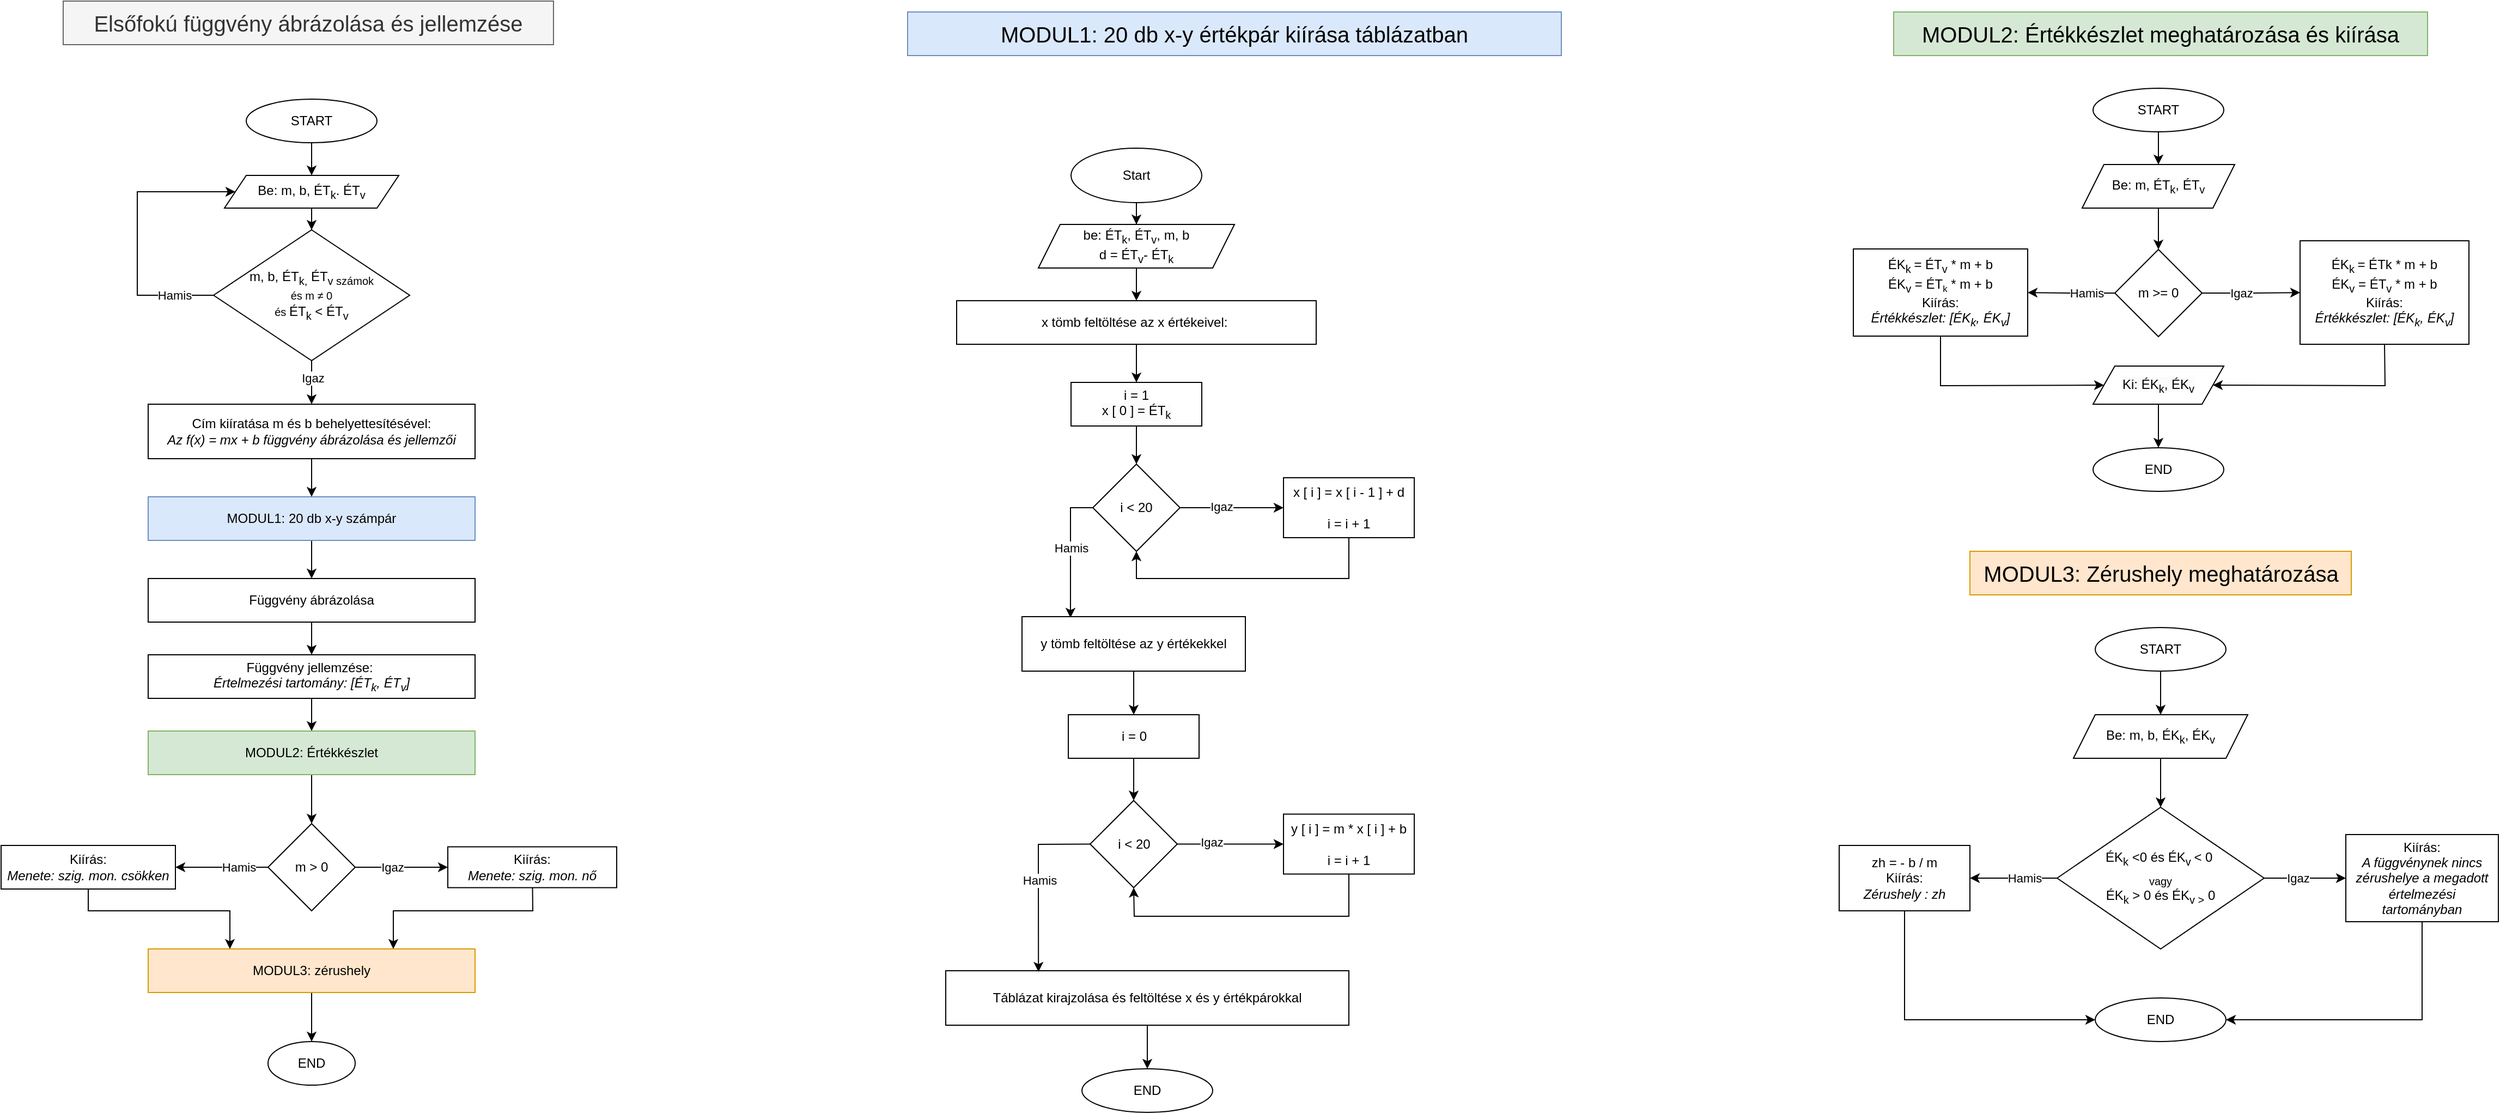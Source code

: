 <mxfile version="26.0.11">
  <diagram name="Page-1" id="zzpxHZpjNp8iE-DCdj2p">
    <mxGraphModel dx="1969" dy="1067" grid="1" gridSize="10" guides="1" tooltips="1" connect="1" arrows="1" fold="1" page="1" pageScale="1" pageWidth="850" pageHeight="1100" math="0" shadow="0">
      <root>
        <mxCell id="0" />
        <mxCell id="1" parent="0" />
        <mxCell id="kRmSqBN61HK-BlIEaoFf-22" value="" style="edgeStyle=orthogonalEdgeStyle;rounded=0;orthogonalLoop=1;jettySize=auto;html=1;" edge="1" parent="1" source="isprb13NTtYWQOviIAQ4-1">
          <mxGeometry relative="1" as="geometry">
            <mxPoint x="428" y="190" as="targetPoint" />
          </mxGeometry>
        </mxCell>
        <mxCell id="isprb13NTtYWQOviIAQ4-1" value="START" style="ellipse;whiteSpace=wrap;html=1;rounded=0;" parent="1" vertex="1">
          <mxGeometry x="368" y="120" width="120" height="40" as="geometry" />
        </mxCell>
        <mxCell id="isprb13NTtYWQOviIAQ4-8" value="" style="edgeStyle=orthogonalEdgeStyle;rounded=0;orthogonalLoop=1;jettySize=auto;html=1;entryX=0.5;entryY=0;entryDx=0;entryDy=0;" parent="1" source="isprb13NTtYWQOviIAQ4-4" target="isprb13NTtYWQOviIAQ4-7" edge="1">
          <mxGeometry relative="1" as="geometry" />
        </mxCell>
        <mxCell id="isprb13NTtYWQOviIAQ4-4" value="Be: m, b, ÉT&lt;sub&gt;k&lt;/sub&gt;.&amp;nbsp;&lt;span style=&quot;color: light-dark(rgb(0, 0, 0), rgb(255, 255, 255)); background-color: transparent;&quot;&gt;ÉT&lt;sub&gt;v&lt;/sub&gt;&lt;/span&gt;" style="shape=parallelogram;perimeter=parallelogramPerimeter;whiteSpace=wrap;html=1;fixedSize=1;rounded=0;" parent="1" vertex="1">
          <mxGeometry x="348" y="190" width="160" height="30" as="geometry" />
        </mxCell>
        <mxCell id="isprb13NTtYWQOviIAQ4-7" value="m, b, ÉT&lt;sub&gt;k,&lt;/sub&gt;&amp;nbsp;&lt;span style=&quot;color: light-dark(rgb(0, 0, 0), rgb(255, 255, 255)); background-color: transparent;&quot;&gt;ÉT&lt;sub&gt;v&lt;/sub&gt;&lt;/span&gt;&lt;span style=&quot;background-color: transparent; color: light-dark(rgb(0, 0, 0), rgb(255, 255, 255));&quot;&gt;&lt;sub&gt;&amp;nbsp;számok&lt;/sub&gt;&lt;/span&gt;&lt;div&gt;&lt;div&gt;&lt;span style=&quot;background-color: transparent; color: light-dark(rgb(0, 0, 0), rgb(255, 255, 255)); font-size: 10px;&quot;&gt;és m ≠ 0&lt;/span&gt;&lt;/div&gt;&lt;/div&gt;&lt;div&gt;&lt;span style=&quot;background-color: transparent; color: light-dark(rgb(0, 0, 0), rgb(255, 255, 255)); font-size: 10px;&quot;&gt;és&amp;nbsp;&lt;/span&gt;&lt;span style=&quot;background-color: transparent; color: light-dark(rgb(0, 0, 0), rgb(255, 255, 255));&quot;&gt;ÉT&lt;/span&gt;&lt;sub style=&quot;background-color: transparent; color: light-dark(rgb(0, 0, 0), rgb(255, 255, 255));&quot;&gt;k&lt;/sub&gt;&lt;span style=&quot;background-color: transparent; color: light-dark(rgb(0, 0, 0), rgb(255, 255, 255));&quot;&gt;&amp;nbsp;&amp;lt;&amp;nbsp;&lt;/span&gt;&lt;span style=&quot;background-color: transparent; color: light-dark(rgb(0, 0, 0), rgb(255, 255, 255));&quot;&gt;ÉT&lt;sub&gt;v&lt;/sub&gt;&lt;/span&gt;&lt;/div&gt;" style="rhombus;whiteSpace=wrap;html=1;rounded=0;" parent="1" vertex="1">
          <mxGeometry x="338" y="240" width="180" height="120" as="geometry" />
        </mxCell>
        <mxCell id="isprb13NTtYWQOviIAQ4-31" value="" style="edgeStyle=orthogonalEdgeStyle;rounded=0;orthogonalLoop=1;jettySize=auto;html=1;" parent="1" source="isprb13NTtYWQOviIAQ4-21" target="isprb13NTtYWQOviIAQ4-30" edge="1">
          <mxGeometry relative="1" as="geometry" />
        </mxCell>
        <mxCell id="isprb13NTtYWQOviIAQ4-21" value="MODUL1: 20 db x-y számpár" style="whiteSpace=wrap;html=1;fillColor=#dae8fc;strokeColor=#6c8ebf;rounded=0;" parent="1" vertex="1">
          <mxGeometry x="278" y="485" width="300" height="40" as="geometry" />
        </mxCell>
        <mxCell id="isprb13NTtYWQOviIAQ4-23" value="Cím kiíratása m és b behelyettesítésével:&lt;br&gt;&lt;i&gt;Az f(x) = mx + b függvény ábrázolása és jellemzői&lt;/i&gt;" style="rounded=0;whiteSpace=wrap;html=1;" parent="1" vertex="1">
          <mxGeometry x="278" y="400" width="300" height="50" as="geometry" />
        </mxCell>
        <mxCell id="isprb13NTtYWQOviIAQ4-33" value="" style="edgeStyle=orthogonalEdgeStyle;rounded=0;orthogonalLoop=1;jettySize=auto;html=1;" parent="1" source="isprb13NTtYWQOviIAQ4-30" target="isprb13NTtYWQOviIAQ4-32" edge="1">
          <mxGeometry relative="1" as="geometry" />
        </mxCell>
        <mxCell id="isprb13NTtYWQOviIAQ4-30" value="Függvény ábrázolása" style="whiteSpace=wrap;html=1;rounded=0;" parent="1" vertex="1">
          <mxGeometry x="278" y="560" width="300" height="40" as="geometry" />
        </mxCell>
        <mxCell id="isprb13NTtYWQOviIAQ4-35" value="" style="edgeStyle=orthogonalEdgeStyle;rounded=0;orthogonalLoop=1;jettySize=auto;html=1;" parent="1" source="isprb13NTtYWQOviIAQ4-32" target="isprb13NTtYWQOviIAQ4-34" edge="1">
          <mxGeometry relative="1" as="geometry" />
        </mxCell>
        <mxCell id="isprb13NTtYWQOviIAQ4-32" value="Függvény jellemzése:&amp;nbsp;&lt;br&gt;&lt;div&gt;&lt;i&gt;Értelmezési tartomány: [ÉT&lt;sub&gt;k&lt;/sub&gt;, ÉT&lt;sub&gt;v&lt;/sub&gt;]&lt;/i&gt;&lt;/div&gt;" style="whiteSpace=wrap;html=1;rounded=0;" parent="1" vertex="1">
          <mxGeometry x="278" y="630" width="300" height="40" as="geometry" />
        </mxCell>
        <mxCell id="isprb13NTtYWQOviIAQ4-37" value="" style="edgeStyle=orthogonalEdgeStyle;rounded=0;orthogonalLoop=1;jettySize=auto;html=1;entryX=0.5;entryY=0;entryDx=0;entryDy=0;" parent="1" source="isprb13NTtYWQOviIAQ4-34" target="isprb13NTtYWQOviIAQ4-96" edge="1">
          <mxGeometry relative="1" as="geometry">
            <mxPoint x="428" y="770" as="targetPoint" />
          </mxGeometry>
        </mxCell>
        <mxCell id="isprb13NTtYWQOviIAQ4-34" value="MODUL2: Értékkészlet" style="whiteSpace=wrap;html=1;fillColor=#d5e8d4;strokeColor=#82b366;rounded=0;" parent="1" vertex="1">
          <mxGeometry x="278" y="700" width="300" height="40" as="geometry" />
        </mxCell>
        <mxCell id="isprb13NTtYWQOviIAQ4-110" value="" style="edgeStyle=orthogonalEdgeStyle;rounded=0;orthogonalLoop=1;jettySize=auto;html=1;" parent="1" source="isprb13NTtYWQOviIAQ4-38" target="isprb13NTtYWQOviIAQ4-109" edge="1">
          <mxGeometry relative="1" as="geometry" />
        </mxCell>
        <mxCell id="isprb13NTtYWQOviIAQ4-38" value="MODUL3: zérushely" style="whiteSpace=wrap;html=1;fillColor=#ffe6cc;strokeColor=#d79b00;rounded=0;" parent="1" vertex="1">
          <mxGeometry x="278" y="900" width="300" height="40" as="geometry" />
        </mxCell>
        <mxCell id="isprb13NTtYWQOviIAQ4-48" value="" style="edgeStyle=orthogonalEdgeStyle;rounded=0;orthogonalLoop=1;jettySize=auto;html=1;entryX=0.5;entryY=0;entryDx=0;entryDy=0;" parent="1" source="isprb13NTtYWQOviIAQ4-46" target="isprb13NTtYWQOviIAQ4-57" edge="1">
          <mxGeometry relative="1" as="geometry" />
        </mxCell>
        <mxCell id="isprb13NTtYWQOviIAQ4-46" value="Start" style="ellipse;whiteSpace=wrap;html=1;rounded=0;" parent="1" vertex="1">
          <mxGeometry x="1125" y="165" width="120" height="50" as="geometry" />
        </mxCell>
        <mxCell id="isprb13NTtYWQOviIAQ4-47" value="x tömb feltöltése az x értékeivel:&amp;nbsp;" style="whiteSpace=wrap;html=1;rounded=0;" parent="1" vertex="1">
          <mxGeometry x="1020" y="305" width="330" height="40" as="geometry" />
        </mxCell>
        <mxCell id="isprb13NTtYWQOviIAQ4-49" value="&lt;font style=&quot;font-size: 20px;&quot;&gt;MODUL1: 20 db x-y értékpár kiírása táblázatban&lt;/font&gt;" style="text;html=1;align=center;verticalAlign=middle;whiteSpace=wrap;rounded=0;fillColor=#dae8fc;strokeColor=#6c8ebf;" parent="1" vertex="1">
          <mxGeometry x="975" y="40" width="600" height="40" as="geometry" />
        </mxCell>
        <mxCell id="isprb13NTtYWQOviIAQ4-56" value="" style="edgeStyle=orthogonalEdgeStyle;rounded=0;orthogonalLoop=1;jettySize=auto;html=1;" parent="1" source="isprb13NTtYWQOviIAQ4-53" target="isprb13NTtYWQOviIAQ4-55" edge="1">
          <mxGeometry relative="1" as="geometry" />
        </mxCell>
        <mxCell id="isprb13NTtYWQOviIAQ4-61" value="Igaz" style="edgeLabel;html=1;align=center;verticalAlign=middle;resizable=0;points=[];rounded=0;" parent="isprb13NTtYWQOviIAQ4-56" vertex="1" connectable="0">
          <mxGeometry x="-0.2" y="1" relative="1" as="geometry">
            <mxPoint as="offset" />
          </mxGeometry>
        </mxCell>
        <mxCell id="isprb13NTtYWQOviIAQ4-65" value="" style="edgeStyle=orthogonalEdgeStyle;rounded=0;orthogonalLoop=1;jettySize=auto;html=1;exitX=0;exitY=0.5;exitDx=0;exitDy=0;entryX=0.217;entryY=0.02;entryDx=0;entryDy=0;entryPerimeter=0;" parent="1" source="isprb13NTtYWQOviIAQ4-53" target="isprb13NTtYWQOviIAQ4-66" edge="1">
          <mxGeometry relative="1" as="geometry">
            <mxPoint x="1305" y="555" as="targetPoint" />
            <mxPoint x="1050" y="670" as="sourcePoint" />
          </mxGeometry>
        </mxCell>
        <mxCell id="isprb13NTtYWQOviIAQ4-127" value="Hamis" style="edgeLabel;html=1;align=center;verticalAlign=middle;resizable=0;points=[];rounded=0;" parent="isprb13NTtYWQOviIAQ4-65" vertex="1" connectable="0">
          <mxGeometry x="-0.062" relative="1" as="geometry">
            <mxPoint as="offset" />
          </mxGeometry>
        </mxCell>
        <mxCell id="isprb13NTtYWQOviIAQ4-53" value="i &amp;lt; 20" style="rhombus;whiteSpace=wrap;html=1;rounded=0;" parent="1" vertex="1">
          <mxGeometry x="1145" y="455" width="80" height="80" as="geometry" />
        </mxCell>
        <mxCell id="isprb13NTtYWQOviIAQ4-55" value="x [ i ] = x [ i - 1 ] + d&lt;div&gt;&lt;br&gt;&lt;div&gt;i = i + 1&lt;/div&gt;&lt;/div&gt;" style="whiteSpace=wrap;html=1;rounded=0;" parent="1" vertex="1">
          <mxGeometry x="1320" y="467.5" width="120" height="55" as="geometry" />
        </mxCell>
        <mxCell id="isprb13NTtYWQOviIAQ4-58" value="" style="edgeStyle=orthogonalEdgeStyle;rounded=0;orthogonalLoop=1;jettySize=auto;html=1;" parent="1" source="isprb13NTtYWQOviIAQ4-57" target="isprb13NTtYWQOviIAQ4-47" edge="1">
          <mxGeometry relative="1" as="geometry" />
        </mxCell>
        <mxCell id="isprb13NTtYWQOviIAQ4-57" value="be: ÉT&lt;sub&gt;k&lt;/sub&gt;, ÉT&lt;sub&gt;v&lt;/sub&gt;, m, b&lt;div&gt;d = ÉT&lt;sub&gt;v&lt;/sub&gt;- ÉT&lt;sub&gt;k&lt;/sub&gt;&lt;/div&gt;" style="shape=parallelogram;perimeter=parallelogramPerimeter;whiteSpace=wrap;html=1;fixedSize=1;rounded=0;" parent="1" vertex="1">
          <mxGeometry x="1095" y="235" width="180" height="40" as="geometry" />
        </mxCell>
        <mxCell id="isprb13NTtYWQOviIAQ4-60" value="" style="endArrow=classic;html=1;rounded=0;exitX=0.5;exitY=1;exitDx=0;exitDy=0;entryX=0.5;entryY=1;entryDx=0;entryDy=0;" parent="1" source="isprb13NTtYWQOviIAQ4-55" target="isprb13NTtYWQOviIAQ4-53" edge="1">
          <mxGeometry width="50" height="50" relative="1" as="geometry">
            <mxPoint x="995" y="475" as="sourcePoint" />
            <mxPoint x="1045" y="425" as="targetPoint" />
            <Array as="points">
              <mxPoint x="1380" y="560" />
              <mxPoint x="1185" y="560" />
            </Array>
          </mxGeometry>
        </mxCell>
        <mxCell id="isprb13NTtYWQOviIAQ4-63" value="" style="endArrow=classic;html=1;rounded=0;exitX=0.5;exitY=1;exitDx=0;exitDy=0;entryX=0.5;entryY=0;entryDx=0;entryDy=0;" parent="1" source="kRmSqBN61HK-BlIEaoFf-45" target="isprb13NTtYWQOviIAQ4-53" edge="1">
          <mxGeometry width="50" height="50" relative="1" as="geometry">
            <mxPoint x="1185" y="415" as="sourcePoint" />
            <mxPoint x="1045" y="425" as="targetPoint" />
          </mxGeometry>
        </mxCell>
        <mxCell id="isprb13NTtYWQOviIAQ4-68" value="" style="edgeStyle=orthogonalEdgeStyle;rounded=0;orthogonalLoop=1;jettySize=auto;html=1;entryX=0.5;entryY=0;entryDx=0;entryDy=0;" parent="1" source="isprb13NTtYWQOviIAQ4-66" target="kRmSqBN61HK-BlIEaoFf-48" edge="1">
          <mxGeometry relative="1" as="geometry">
            <mxPoint x="1182.5" y="680" as="targetPoint" />
          </mxGeometry>
        </mxCell>
        <mxCell id="isprb13NTtYWQOviIAQ4-66" value="y tömb feltöltése az y értékekkel" style="rounded=0;whiteSpace=wrap;html=1;" parent="1" vertex="1">
          <mxGeometry x="1080" y="595" width="205" height="50" as="geometry" />
        </mxCell>
        <mxCell id="isprb13NTtYWQOviIAQ4-70" value="" style="edgeStyle=orthogonalEdgeStyle;rounded=0;orthogonalLoop=1;jettySize=auto;html=1;exitX=0.5;exitY=1;exitDx=0;exitDy=0;" parent="1" source="kRmSqBN61HK-BlIEaoFf-48" target="isprb13NTtYWQOviIAQ4-69" edge="1">
          <mxGeometry relative="1" as="geometry">
            <mxPoint x="1182.5" y="720" as="sourcePoint" />
          </mxGeometry>
        </mxCell>
        <mxCell id="isprb13NTtYWQOviIAQ4-72" value="" style="edgeStyle=orthogonalEdgeStyle;rounded=0;orthogonalLoop=1;jettySize=auto;html=1;" parent="1" source="isprb13NTtYWQOviIAQ4-69" target="isprb13NTtYWQOviIAQ4-71" edge="1">
          <mxGeometry relative="1" as="geometry" />
        </mxCell>
        <mxCell id="isprb13NTtYWQOviIAQ4-128" value="Igaz" style="edgeLabel;html=1;align=center;verticalAlign=middle;resizable=0;points=[];rounded=0;" parent="isprb13NTtYWQOviIAQ4-72" vertex="1" connectable="0">
          <mxGeometry x="-0.358" y="2" relative="1" as="geometry">
            <mxPoint as="offset" />
          </mxGeometry>
        </mxCell>
        <mxCell id="isprb13NTtYWQOviIAQ4-69" value="i &amp;lt; 20" style="rhombus;whiteSpace=wrap;html=1;rounded=0;" parent="1" vertex="1">
          <mxGeometry x="1142.5" y="763.75" width="80" height="80" as="geometry" />
        </mxCell>
        <mxCell id="isprb13NTtYWQOviIAQ4-71" value="y [ i ] = m * x [ i ] + b&lt;div&gt;&lt;br&gt;&lt;div&gt;i = i + 1&lt;/div&gt;&lt;/div&gt;" style="whiteSpace=wrap;html=1;rounded=0;" parent="1" vertex="1">
          <mxGeometry x="1320" y="776.25" width="120" height="55" as="geometry" />
        </mxCell>
        <mxCell id="isprb13NTtYWQOviIAQ4-73" value="" style="endArrow=classic;html=1;rounded=0;exitX=0.5;exitY=1;exitDx=0;exitDy=0;entryX=0.5;entryY=1;entryDx=0;entryDy=0;" parent="1" source="isprb13NTtYWQOviIAQ4-71" target="isprb13NTtYWQOviIAQ4-69" edge="1">
          <mxGeometry width="50" height="50" relative="1" as="geometry">
            <mxPoint x="995" y="675" as="sourcePoint" />
            <mxPoint x="1045" y="625" as="targetPoint" />
            <Array as="points">
              <mxPoint x="1380" y="870" />
              <mxPoint x="1183" y="870" />
            </Array>
          </mxGeometry>
        </mxCell>
        <mxCell id="isprb13NTtYWQOviIAQ4-74" value="Táblázat kirajzolása és feltöltése x és y értékpárokkal" style="whiteSpace=wrap;html=1;rounded=0;" parent="1" vertex="1">
          <mxGeometry x="1010" y="920" width="370" height="50" as="geometry" />
        </mxCell>
        <mxCell id="isprb13NTtYWQOviIAQ4-76" value="END" style="ellipse;whiteSpace=wrap;html=1;rounded=0;" parent="1" vertex="1">
          <mxGeometry x="1135" y="1010" width="120" height="40" as="geometry" />
        </mxCell>
        <mxCell id="isprb13NTtYWQOviIAQ4-77" value="" style="endArrow=classic;html=1;rounded=0;exitX=0.5;exitY=1;exitDx=0;exitDy=0;entryX=0.5;entryY=0;entryDx=0;entryDy=0;" parent="1" source="isprb13NTtYWQOviIAQ4-74" target="isprb13NTtYWQOviIAQ4-76" edge="1">
          <mxGeometry width="50" height="50" relative="1" as="geometry">
            <mxPoint x="995" y="675" as="sourcePoint" />
            <mxPoint x="1045" y="625" as="targetPoint" />
          </mxGeometry>
        </mxCell>
        <mxCell id="isprb13NTtYWQOviIAQ4-92" value="" style="edgeStyle=orthogonalEdgeStyle;rounded=0;orthogonalLoop=1;jettySize=auto;html=1;" parent="1" source="isprb13NTtYWQOviIAQ4-96" target="isprb13NTtYWQOviIAQ4-97" edge="1">
          <mxGeometry relative="1" as="geometry" />
        </mxCell>
        <mxCell id="isprb13NTtYWQOviIAQ4-93" value="Igaz" style="edgeLabel;html=1;align=center;verticalAlign=middle;resizable=0;points=[];rounded=0;" parent="isprb13NTtYWQOviIAQ4-92" vertex="1" connectable="0">
          <mxGeometry x="-0.211" relative="1" as="geometry">
            <mxPoint as="offset" />
          </mxGeometry>
        </mxCell>
        <mxCell id="isprb13NTtYWQOviIAQ4-94" value="" style="edgeStyle=orthogonalEdgeStyle;rounded=0;orthogonalLoop=1;jettySize=auto;html=1;" parent="1" source="isprb13NTtYWQOviIAQ4-96" target="isprb13NTtYWQOviIAQ4-98" edge="1">
          <mxGeometry relative="1" as="geometry" />
        </mxCell>
        <mxCell id="isprb13NTtYWQOviIAQ4-95" value="Hamis" style="edgeLabel;html=1;align=center;verticalAlign=middle;resizable=0;points=[];rounded=0;" parent="isprb13NTtYWQOviIAQ4-94" vertex="1" connectable="0">
          <mxGeometry x="-0.358" relative="1" as="geometry">
            <mxPoint as="offset" />
          </mxGeometry>
        </mxCell>
        <mxCell id="isprb13NTtYWQOviIAQ4-96" value="m &amp;gt; 0" style="rhombus;whiteSpace=wrap;html=1;rounded=0;" parent="1" vertex="1">
          <mxGeometry x="388" y="785" width="80" height="80" as="geometry" />
        </mxCell>
        <mxCell id="isprb13NTtYWQOviIAQ4-97" value="&lt;div&gt;Kiírás:&lt;/div&gt;&lt;div&gt;&lt;i&gt;Menete: szig. mon. nő&lt;/i&gt;&lt;/div&gt;" style="whiteSpace=wrap;html=1;rounded=0;" parent="1" vertex="1">
          <mxGeometry x="553" y="806.25" width="155" height="37.5" as="geometry" />
        </mxCell>
        <mxCell id="isprb13NTtYWQOviIAQ4-98" value="&lt;div&gt;Kiírás:&lt;/div&gt;&lt;i&gt;Menete: szig. mon. csökken&lt;/i&gt;" style="whiteSpace=wrap;html=1;rounded=0;" parent="1" vertex="1">
          <mxGeometry x="143" y="805" width="160" height="40" as="geometry" />
        </mxCell>
        <mxCell id="isprb13NTtYWQOviIAQ4-109" value="END" style="ellipse;whiteSpace=wrap;html=1;rounded=0;" parent="1" vertex="1">
          <mxGeometry x="388" y="985" width="80" height="40" as="geometry" />
        </mxCell>
        <mxCell id="isprb13NTtYWQOviIAQ4-138" value="" style="edgeStyle=orthogonalEdgeStyle;rounded=0;orthogonalLoop=1;jettySize=auto;html=1;" parent="1" source="isprb13NTtYWQOviIAQ4-139" target="isprb13NTtYWQOviIAQ4-141" edge="1">
          <mxGeometry relative="1" as="geometry" />
        </mxCell>
        <mxCell id="isprb13NTtYWQOviIAQ4-139" value="START" style="ellipse;whiteSpace=wrap;html=1;rounded=0;" parent="1" vertex="1">
          <mxGeometry x="2065" y="605" width="120" height="40" as="geometry" />
        </mxCell>
        <mxCell id="isprb13NTtYWQOviIAQ4-140" value="" style="edgeStyle=orthogonalEdgeStyle;rounded=0;orthogonalLoop=1;jettySize=auto;html=1;" parent="1" source="isprb13NTtYWQOviIAQ4-141" target="isprb13NTtYWQOviIAQ4-147" edge="1">
          <mxGeometry relative="1" as="geometry" />
        </mxCell>
        <mxCell id="isprb13NTtYWQOviIAQ4-141" value="Be: m, b, ÉK&lt;sub&gt;k&lt;/sub&gt;, ÉK&lt;sub&gt;v&lt;/sub&gt;" style="shape=parallelogram;perimeter=parallelogramPerimeter;whiteSpace=wrap;html=1;fixedSize=1;rounded=0;" parent="1" vertex="1">
          <mxGeometry x="2045" y="685" width="160" height="40" as="geometry" />
        </mxCell>
        <mxCell id="isprb13NTtYWQOviIAQ4-142" style="edgeStyle=orthogonalEdgeStyle;rounded=0;orthogonalLoop=1;jettySize=auto;html=1;exitX=0.5;exitY=1;exitDx=0;exitDy=0;" parent="1" source="isprb13NTtYWQOviIAQ4-141" target="isprb13NTtYWQOviIAQ4-141" edge="1">
          <mxGeometry relative="1" as="geometry" />
        </mxCell>
        <mxCell id="isprb13NTtYWQOviIAQ4-143" value="" style="edgeStyle=orthogonalEdgeStyle;rounded=0;orthogonalLoop=1;jettySize=auto;html=1;" parent="1" source="isprb13NTtYWQOviIAQ4-147" target="isprb13NTtYWQOviIAQ4-149" edge="1">
          <mxGeometry relative="1" as="geometry" />
        </mxCell>
        <mxCell id="isprb13NTtYWQOviIAQ4-144" value="Igaz" style="edgeLabel;html=1;align=center;verticalAlign=middle;resizable=0;points=[];rounded=0;" parent="isprb13NTtYWQOviIAQ4-143" vertex="1" connectable="0">
          <mxGeometry x="-0.169" relative="1" as="geometry">
            <mxPoint as="offset" />
          </mxGeometry>
        </mxCell>
        <mxCell id="isprb13NTtYWQOviIAQ4-145" value="" style="edgeStyle=orthogonalEdgeStyle;rounded=0;orthogonalLoop=1;jettySize=auto;html=1;" parent="1" source="isprb13NTtYWQOviIAQ4-147" target="isprb13NTtYWQOviIAQ4-152" edge="1">
          <mxGeometry relative="1" as="geometry" />
        </mxCell>
        <mxCell id="isprb13NTtYWQOviIAQ4-146" value="Hamis" style="edgeLabel;html=1;align=center;verticalAlign=middle;resizable=0;points=[];rounded=0;" parent="isprb13NTtYWQOviIAQ4-145" vertex="1" connectable="0">
          <mxGeometry x="0.228" y="-1" relative="1" as="geometry">
            <mxPoint x="19" y="1" as="offset" />
          </mxGeometry>
        </mxCell>
        <mxCell id="isprb13NTtYWQOviIAQ4-147" value="ÉK&lt;sub&gt;k&lt;/sub&gt;&amp;nbsp;&amp;lt;0 és ÉK&lt;sub&gt;v&amp;nbsp;&lt;/sub&gt;&amp;lt; 0&lt;sub&gt;&amp;nbsp;&lt;/sub&gt;&lt;div&gt;&lt;sub&gt;vagy&lt;/sub&gt;&lt;/div&gt;&lt;div&gt;ÉK&lt;sub&gt;k&lt;/sub&gt;&amp;nbsp;&amp;gt; 0 és ÉK&lt;sub&gt;v &amp;gt;&lt;/sub&gt;&amp;nbsp;0&lt;sub&gt;&lt;/sub&gt;&lt;/div&gt;" style="rhombus;whiteSpace=wrap;html=1;rounded=0;" parent="1" vertex="1">
          <mxGeometry x="2030" y="770" width="190" height="130" as="geometry" />
        </mxCell>
        <mxCell id="isprb13NTtYWQOviIAQ4-148" style="edgeStyle=orthogonalEdgeStyle;rounded=0;orthogonalLoop=1;jettySize=auto;html=1;exitX=0.5;exitY=1;exitDx=0;exitDy=0;entryX=1;entryY=0.5;entryDx=0;entryDy=0;" parent="1" source="isprb13NTtYWQOviIAQ4-149" target="isprb13NTtYWQOviIAQ4-153" edge="1">
          <mxGeometry relative="1" as="geometry" />
        </mxCell>
        <mxCell id="isprb13NTtYWQOviIAQ4-149" value="&lt;div&gt;Kiírás:&lt;/div&gt;&lt;i&gt;A függvénynek nincs zérushelye a megadott értelmezési tartományban&lt;/i&gt;" style="whiteSpace=wrap;html=1;rounded=0;" parent="1" vertex="1">
          <mxGeometry x="2295" y="795" width="140" height="80" as="geometry" />
        </mxCell>
        <mxCell id="isprb13NTtYWQOviIAQ4-151" style="edgeStyle=orthogonalEdgeStyle;rounded=0;orthogonalLoop=1;jettySize=auto;html=1;exitX=0.5;exitY=1;exitDx=0;exitDy=0;entryX=0;entryY=0.5;entryDx=0;entryDy=0;" parent="1" source="isprb13NTtYWQOviIAQ4-152" target="isprb13NTtYWQOviIAQ4-153" edge="1">
          <mxGeometry relative="1" as="geometry" />
        </mxCell>
        <mxCell id="isprb13NTtYWQOviIAQ4-152" value="&lt;div&gt;zh = - b / m&lt;/div&gt;&lt;div&gt;Kiírás:&lt;/div&gt;&lt;i&gt;Zérushely : zh&lt;/i&gt;" style="whiteSpace=wrap;html=1;rounded=0;" parent="1" vertex="1">
          <mxGeometry x="1830" y="805" width="120" height="60" as="geometry" />
        </mxCell>
        <mxCell id="isprb13NTtYWQOviIAQ4-153" value="END" style="ellipse;whiteSpace=wrap;html=1;rounded=0;" parent="1" vertex="1">
          <mxGeometry x="2065" y="945" width="120" height="40" as="geometry" />
        </mxCell>
        <mxCell id="isprb13NTtYWQOviIAQ4-154" value="MODUL3: Zérushely meghatározása" style="text;html=1;align=center;verticalAlign=middle;resizable=0;points=[];autosize=1;strokeColor=#d79b00;fillColor=#ffe6cc;fontSize=20;rounded=0;" parent="1" vertex="1">
          <mxGeometry x="1950" y="535" width="350" height="40" as="geometry" />
        </mxCell>
        <mxCell id="kRmSqBN61HK-BlIEaoFf-4" value="&lt;font style=&quot;font-size: 20px;&quot;&gt;MODUL2: Értékkészlet&amp;nbsp;&lt;/font&gt;&lt;span style=&quot;font-size: 20px; background-color: transparent; color: light-dark(rgb(0, 0, 0), rgb(255, 255, 255));&quot;&gt;meghatározása és kiírása&lt;/span&gt;" style="text;html=1;align=center;verticalAlign=middle;whiteSpace=wrap;rounded=0;fillColor=#d5e8d4;strokeColor=#82b366;" vertex="1" parent="1">
          <mxGeometry x="1880" y="40" width="490" height="40" as="geometry" />
        </mxCell>
        <mxCell id="kRmSqBN61HK-BlIEaoFf-15" value="" style="edgeStyle=orthogonalEdgeStyle;rounded=0;orthogonalLoop=1;jettySize=auto;html=1;" edge="1" parent="1" source="kRmSqBN61HK-BlIEaoFf-5" target="kRmSqBN61HK-BlIEaoFf-14">
          <mxGeometry relative="1" as="geometry" />
        </mxCell>
        <mxCell id="kRmSqBN61HK-BlIEaoFf-5" value="START" style="ellipse;whiteSpace=wrap;html=1;rounded=0;" vertex="1" parent="1">
          <mxGeometry x="2063" y="110" width="120" height="40" as="geometry" />
        </mxCell>
        <mxCell id="kRmSqBN61HK-BlIEaoFf-6" value="" style="edgeStyle=orthogonalEdgeStyle;rounded=0;orthogonalLoop=1;jettySize=auto;html=1;" edge="1" parent="1" source="kRmSqBN61HK-BlIEaoFf-10" target="kRmSqBN61HK-BlIEaoFf-11">
          <mxGeometry relative="1" as="geometry" />
        </mxCell>
        <mxCell id="kRmSqBN61HK-BlIEaoFf-7" value="Igaz" style="edgeLabel;html=1;align=center;verticalAlign=middle;resizable=0;points=[];rounded=0;" vertex="1" connectable="0" parent="kRmSqBN61HK-BlIEaoFf-6">
          <mxGeometry x="-0.211" relative="1" as="geometry">
            <mxPoint as="offset" />
          </mxGeometry>
        </mxCell>
        <mxCell id="kRmSqBN61HK-BlIEaoFf-8" value="" style="edgeStyle=orthogonalEdgeStyle;rounded=0;orthogonalLoop=1;jettySize=auto;html=1;" edge="1" parent="1" source="kRmSqBN61HK-BlIEaoFf-10" target="kRmSqBN61HK-BlIEaoFf-12">
          <mxGeometry relative="1" as="geometry" />
        </mxCell>
        <mxCell id="kRmSqBN61HK-BlIEaoFf-9" value="Hamis" style="edgeLabel;html=1;align=center;verticalAlign=middle;resizable=0;points=[];rounded=0;" vertex="1" connectable="0" parent="kRmSqBN61HK-BlIEaoFf-8">
          <mxGeometry x="-0.358" relative="1" as="geometry">
            <mxPoint as="offset" />
          </mxGeometry>
        </mxCell>
        <mxCell id="kRmSqBN61HK-BlIEaoFf-10" value="m &amp;gt;= 0" style="rhombus;whiteSpace=wrap;html=1;rounded=0;" vertex="1" parent="1">
          <mxGeometry x="2083" y="258" width="80" height="80" as="geometry" />
        </mxCell>
        <mxCell id="kRmSqBN61HK-BlIEaoFf-11" value="&lt;div&gt;&lt;span style=&quot;background-color: transparent; color: light-dark(rgb(0, 0, 0), rgb(255, 255, 255));&quot;&gt;ÉK&lt;sub style=&quot;&quot;&gt;k&amp;nbsp;&lt;/sub&gt;&lt;/span&gt;&lt;span style=&quot;background-color: transparent; color: light-dark(rgb(0, 0, 0), rgb(255, 255, 255));&quot;&gt;= ÉTk * m + b&lt;/span&gt;&lt;/div&gt;&lt;div&gt;ÉK&lt;sub&gt;v&lt;/sub&gt; = ÉT&lt;sub&gt;v&lt;/sub&gt; * m + b&lt;/div&gt;&lt;div&gt;Kiírás:&lt;/div&gt;&lt;div&gt;&lt;i&gt;Értékkészlet: [ÉK&lt;sub&gt;k&lt;/sub&gt;, ÉK&lt;sub&gt;v&lt;/sub&gt;]&lt;/i&gt;&lt;i&gt;&lt;/i&gt;&lt;/div&gt;" style="whiteSpace=wrap;html=1;rounded=0;" vertex="1" parent="1">
          <mxGeometry x="2253" y="250" width="155" height="95" as="geometry" />
        </mxCell>
        <mxCell id="kRmSqBN61HK-BlIEaoFf-12" value="&lt;div&gt;&lt;span style=&quot;background-color: transparent; color: light-dark(rgb(0, 0, 0), rgb(255, 255, 255));&quot;&gt;ÉK&lt;sub style=&quot;&quot;&gt;k&amp;nbsp;&lt;/sub&gt;&lt;/span&gt;&lt;span style=&quot;background-color: transparent; color: light-dark(rgb(0, 0, 0), rgb(255, 255, 255));&quot;&gt;= ÉT&lt;sub&gt;v&lt;/sub&gt; * m + b&lt;/span&gt;&lt;/div&gt;&lt;div&gt;ÉK&lt;sub style=&quot;&quot;&gt;v&lt;/sub&gt;&amp;nbsp;= ÉT&lt;span style=&quot;font-size: 10px;&quot;&gt;&lt;sub&gt;k&lt;/sub&gt;&lt;/span&gt;&amp;nbsp;* m + b&lt;/div&gt;&lt;div&gt;Kiírás:&lt;/div&gt;&lt;div&gt;&lt;i&gt;Értékkészlet: [ÉK&lt;sub&gt;k&lt;/sub&gt;, ÉK&lt;sub&gt;v&lt;/sub&gt;]&lt;/i&gt;&lt;i&gt;&lt;/i&gt;&lt;/div&gt;" style="whiteSpace=wrap;html=1;rounded=0;" vertex="1" parent="1">
          <mxGeometry x="1843" y="257.5" width="160" height="80" as="geometry" />
        </mxCell>
        <mxCell id="kRmSqBN61HK-BlIEaoFf-13" value="END" style="ellipse;whiteSpace=wrap;html=1;rounded=0;" vertex="1" parent="1">
          <mxGeometry x="2063" y="440" width="120" height="40" as="geometry" />
        </mxCell>
        <mxCell id="kRmSqBN61HK-BlIEaoFf-16" value="" style="edgeStyle=orthogonalEdgeStyle;rounded=0;orthogonalLoop=1;jettySize=auto;html=1;" edge="1" parent="1" source="kRmSqBN61HK-BlIEaoFf-14" target="kRmSqBN61HK-BlIEaoFf-10">
          <mxGeometry relative="1" as="geometry" />
        </mxCell>
        <mxCell id="kRmSqBN61HK-BlIEaoFf-14" value="Be: m, ÉT&lt;sub&gt;k&lt;/sub&gt;, ÉT&lt;sub&gt;v&lt;/sub&gt;" style="shape=parallelogram;perimeter=parallelogramPerimeter;whiteSpace=wrap;html=1;fixedSize=1;rounded=0;" vertex="1" parent="1">
          <mxGeometry x="2053" y="180" width="140" height="40" as="geometry" />
        </mxCell>
        <mxCell id="kRmSqBN61HK-BlIEaoFf-17" value="" style="endArrow=classic;html=1;rounded=0;exitX=0.5;exitY=1;exitDx=0;exitDy=0;entryX=0;entryY=0.5;entryDx=0;entryDy=0;" edge="1" parent="1" source="kRmSqBN61HK-BlIEaoFf-12" target="kRmSqBN61HK-BlIEaoFf-39">
          <mxGeometry width="50" height="50" relative="1" as="geometry">
            <mxPoint x="1953" y="400" as="sourcePoint" />
            <mxPoint x="2003" y="350" as="targetPoint" />
            <Array as="points">
              <mxPoint x="1923" y="383" />
            </Array>
          </mxGeometry>
        </mxCell>
        <mxCell id="kRmSqBN61HK-BlIEaoFf-18" value="" style="endArrow=classic;html=1;rounded=0;exitX=0.5;exitY=1;exitDx=0;exitDy=0;entryX=1;entryY=0.5;entryDx=0;entryDy=0;" edge="1" parent="1" source="kRmSqBN61HK-BlIEaoFf-11" target="kRmSqBN61HK-BlIEaoFf-39">
          <mxGeometry width="50" height="50" relative="1" as="geometry">
            <mxPoint x="1953" y="400" as="sourcePoint" />
            <mxPoint x="2003" y="350" as="targetPoint" />
            <Array as="points">
              <mxPoint x="2331" y="383" />
            </Array>
          </mxGeometry>
        </mxCell>
        <mxCell id="kRmSqBN61HK-BlIEaoFf-25" value="" style="endArrow=classic;html=1;rounded=0;exitX=0;exitY=0.5;exitDx=0;exitDy=0;entryX=0;entryY=0.5;entryDx=0;entryDy=0;" edge="1" parent="1" source="isprb13NTtYWQOviIAQ4-7" target="isprb13NTtYWQOviIAQ4-4">
          <mxGeometry width="50" height="50" relative="1" as="geometry">
            <mxPoint x="1178" y="350" as="sourcePoint" />
            <mxPoint x="1158" y="280" as="targetPoint" />
            <Array as="points">
              <mxPoint x="268" y="300" />
              <mxPoint x="268" y="205" />
            </Array>
          </mxGeometry>
        </mxCell>
        <mxCell id="kRmSqBN61HK-BlIEaoFf-26" value="Hamis" style="edgeLabel;html=1;align=center;verticalAlign=middle;resizable=0;points=[];rounded=0;" vertex="1" connectable="0" parent="kRmSqBN61HK-BlIEaoFf-25">
          <mxGeometry x="-0.566" relative="1" as="geometry">
            <mxPoint x="19" as="offset" />
          </mxGeometry>
        </mxCell>
        <mxCell id="kRmSqBN61HK-BlIEaoFf-29" value="" style="endArrow=classic;html=1;rounded=0;exitX=0.5;exitY=1;exitDx=0;exitDy=0;entryX=0.5;entryY=0;entryDx=0;entryDy=0;" edge="1" parent="1" source="isprb13NTtYWQOviIAQ4-7" target="isprb13NTtYWQOviIAQ4-23">
          <mxGeometry width="50" height="50" relative="1" as="geometry">
            <mxPoint x="278" y="350" as="sourcePoint" />
            <mxPoint x="418" y="410" as="targetPoint" />
          </mxGeometry>
        </mxCell>
        <mxCell id="kRmSqBN61HK-BlIEaoFf-37" value="Igaz" style="edgeLabel;html=1;align=center;verticalAlign=middle;resizable=0;points=[];rounded=0;" vertex="1" connectable="0" parent="kRmSqBN61HK-BlIEaoFf-29">
          <mxGeometry x="-0.194" y="1" relative="1" as="geometry">
            <mxPoint as="offset" />
          </mxGeometry>
        </mxCell>
        <mxCell id="kRmSqBN61HK-BlIEaoFf-30" value="" style="endArrow=classic;html=1;rounded=0;exitX=0.5;exitY=1;exitDx=0;exitDy=0;entryX=0.5;entryY=0;entryDx=0;entryDy=0;" edge="1" parent="1" source="isprb13NTtYWQOviIAQ4-23" target="isprb13NTtYWQOviIAQ4-21">
          <mxGeometry width="50" height="50" relative="1" as="geometry">
            <mxPoint x="448" y="450" as="sourcePoint" />
            <mxPoint x="448" y="530" as="targetPoint" />
          </mxGeometry>
        </mxCell>
        <mxCell id="kRmSqBN61HK-BlIEaoFf-34" value="" style="endArrow=classic;html=1;rounded=0;exitX=0.5;exitY=1;exitDx=0;exitDy=0;entryX=0.25;entryY=0;entryDx=0;entryDy=0;" edge="1" parent="1" source="isprb13NTtYWQOviIAQ4-98" target="isprb13NTtYWQOviIAQ4-38">
          <mxGeometry width="50" height="50" relative="1" as="geometry">
            <mxPoint x="718" y="970" as="sourcePoint" />
            <mxPoint x="428" y="950" as="targetPoint" />
            <Array as="points">
              <mxPoint x="223" y="865" />
              <mxPoint x="293" y="865" />
              <mxPoint x="353" y="865" />
            </Array>
          </mxGeometry>
        </mxCell>
        <mxCell id="kRmSqBN61HK-BlIEaoFf-35" value="" style="endArrow=classic;html=1;rounded=0;entryX=0.75;entryY=0;entryDx=0;entryDy=0;" edge="1" parent="1" source="isprb13NTtYWQOviIAQ4-97" target="isprb13NTtYWQOviIAQ4-38">
          <mxGeometry width="50" height="50" relative="1" as="geometry">
            <mxPoint x="218" y="930" as="sourcePoint" />
            <mxPoint x="428" y="950" as="targetPoint" />
            <Array as="points">
              <mxPoint x="631" y="865" />
              <mxPoint x="503" y="865" />
            </Array>
          </mxGeometry>
        </mxCell>
        <mxCell id="kRmSqBN61HK-BlIEaoFf-38" value="&lt;font style=&quot;font-size: 20px;&quot;&gt;Elsőfokú függvény ábrázolása és jellemzése&lt;/font&gt;" style="text;html=1;align=center;verticalAlign=middle;whiteSpace=wrap;rounded=0;fillColor=#f5f5f5;fontColor=#333333;strokeColor=#666666;" vertex="1" parent="1">
          <mxGeometry x="200" y="30" width="450" height="40" as="geometry" />
        </mxCell>
        <mxCell id="kRmSqBN61HK-BlIEaoFf-39" value="&lt;br&gt;&lt;span style=&quot;forced-color-adjust: none; color: rgb(0, 0, 0); font-family: Helvetica; font-size: 12px; font-variant-ligatures: normal; font-variant-caps: normal; font-weight: 400; letter-spacing: normal; orphans: 2; text-align: center; text-indent: 0px; text-transform: none; widows: 2; word-spacing: 0px; -webkit-text-stroke-width: 0px; white-space: normal; background-color: rgb(251, 251, 251); text-decoration-thickness: initial; text-decoration-style: initial; text-decoration-color: initial;&quot;&gt;Ki:&amp;nbsp;&lt;/span&gt;&lt;span style=&quot;forced-color-adjust: none; color: rgb(0, 0, 0); font-family: Helvetica; font-size: 12px; font-variant-ligatures: normal; font-variant-caps: normal; font-weight: 400; letter-spacing: normal; orphans: 2; text-align: center; text-indent: 0px; text-transform: none; widows: 2; word-spacing: 0px; -webkit-text-stroke-width: 0px; white-space: normal; background-color: rgb(251, 251, 251); text-decoration-thickness: initial; text-decoration-style: initial; text-decoration-color: initial;&quot;&gt;ÉK&lt;sub style=&quot;forced-color-adjust: none;&quot;&gt;k&lt;/sub&gt;, ÉK&lt;sub style=&quot;forced-color-adjust: none;&quot;&gt;v&lt;/sub&gt;&lt;/span&gt;&lt;div&gt;&lt;br/&gt;&lt;/div&gt;" style="shape=parallelogram;perimeter=parallelogramPerimeter;whiteSpace=wrap;html=1;fixedSize=1;rounded=0;" vertex="1" parent="1">
          <mxGeometry x="2063" y="365" width="120" height="35" as="geometry" />
        </mxCell>
        <mxCell id="kRmSqBN61HK-BlIEaoFf-40" value="" style="endArrow=classic;html=1;rounded=0;exitX=0.5;exitY=1;exitDx=0;exitDy=0;entryX=0.5;entryY=0;entryDx=0;entryDy=0;" edge="1" parent="1" source="kRmSqBN61HK-BlIEaoFf-39" target="kRmSqBN61HK-BlIEaoFf-13">
          <mxGeometry width="50" height="50" relative="1" as="geometry">
            <mxPoint x="1993" y="540" as="sourcePoint" />
            <mxPoint x="2043" y="490" as="targetPoint" />
          </mxGeometry>
        </mxCell>
        <mxCell id="kRmSqBN61HK-BlIEaoFf-43" value="" style="endArrow=classic;html=1;rounded=0;exitX=0;exitY=0.5;exitDx=0;exitDy=0;entryX=0.23;entryY=0.02;entryDx=0;entryDy=0;entryPerimeter=0;" edge="1" parent="1" source="isprb13NTtYWQOviIAQ4-69" target="isprb13NTtYWQOviIAQ4-74">
          <mxGeometry width="50" height="50" relative="1" as="geometry">
            <mxPoint x="1140" y="800" as="sourcePoint" />
            <mxPoint x="1050" y="793.75" as="targetPoint" />
            <Array as="points">
              <mxPoint x="1095" y="804" />
            </Array>
          </mxGeometry>
        </mxCell>
        <mxCell id="kRmSqBN61HK-BlIEaoFf-44" value="Hamis" style="edgeLabel;html=1;align=center;verticalAlign=middle;resizable=0;points=[];fontFamily=Helvetica;fontSize=11;fontColor=default;labelBackgroundColor=default;" vertex="1" connectable="0" parent="kRmSqBN61HK-BlIEaoFf-43">
          <mxGeometry x="-0.028" y="1" relative="1" as="geometry">
            <mxPoint as="offset" />
          </mxGeometry>
        </mxCell>
        <mxCell id="kRmSqBN61HK-BlIEaoFf-45" value="&lt;span style=&quot;color: rgb(0, 0, 0); font-family: Helvetica; font-size: 12px; font-style: normal; font-variant-ligatures: normal; font-variant-caps: normal; font-weight: 400; letter-spacing: normal; orphans: 2; text-align: center; text-indent: 0px; text-transform: none; widows: 2; word-spacing: 0px; -webkit-text-stroke-width: 0px; white-space: normal; background-color: rgb(251, 251, 251); text-decoration-thickness: initial; text-decoration-style: initial; text-decoration-color: initial; float: none; display: inline !important;&quot;&gt;i = 1&lt;/span&gt;&lt;div style=&quot;forced-color-adjust: none; color: rgb(0, 0, 0); font-family: Helvetica; font-size: 12px; font-style: normal; font-variant-ligatures: normal; font-variant-caps: normal; font-weight: 400; letter-spacing: normal; orphans: 2; text-align: center; text-indent: 0px; text-transform: none; widows: 2; word-spacing: 0px; -webkit-text-stroke-width: 0px; white-space: normal; background-color: rgb(251, 251, 251); text-decoration-thickness: initial; text-decoration-style: initial; text-decoration-color: initial;&quot;&gt;x [ 0 ] = ÉT&lt;sub style=&quot;forced-color-adjust: none;&quot;&gt;k&lt;/sub&gt;&lt;/div&gt;" style="rounded=0;whiteSpace=wrap;html=1;fontFamily=Helvetica;fontSize=11;fontColor=default;labelBackgroundColor=default;" vertex="1" parent="1">
          <mxGeometry x="1125" y="380" width="120" height="40" as="geometry" />
        </mxCell>
        <mxCell id="kRmSqBN61HK-BlIEaoFf-47" value="" style="endArrow=classic;html=1;strokeColor=default;align=center;verticalAlign=middle;fontFamily=Helvetica;fontSize=11;fontColor=default;labelBackgroundColor=default;exitX=0.5;exitY=1;exitDx=0;exitDy=0;entryX=0.5;entryY=0;entryDx=0;entryDy=0;" edge="1" parent="1" source="isprb13NTtYWQOviIAQ4-47" target="kRmSqBN61HK-BlIEaoFf-45">
          <mxGeometry width="50" height="50" relative="1" as="geometry">
            <mxPoint x="1250" y="460" as="sourcePoint" />
            <mxPoint x="1300" y="410" as="targetPoint" />
          </mxGeometry>
        </mxCell>
        <mxCell id="kRmSqBN61HK-BlIEaoFf-48" value="&lt;span style=&quot;color: rgb(0, 0, 0); font-family: Helvetica; font-size: 12px; font-style: normal; font-variant-ligatures: normal; font-variant-caps: normal; font-weight: 400; letter-spacing: normal; orphans: 2; text-align: center; text-indent: 0px; text-transform: none; widows: 2; word-spacing: 0px; -webkit-text-stroke-width: 0px; white-space: normal; background-color: rgb(251, 251, 251); text-decoration-thickness: initial; text-decoration-style: initial; text-decoration-color: initial; float: none; display: inline !important;&quot;&gt;i = 0&lt;/span&gt;" style="rounded=0;whiteSpace=wrap;html=1;fontFamily=Helvetica;fontSize=11;fontColor=default;labelBackgroundColor=default;" vertex="1" parent="1">
          <mxGeometry x="1122.5" y="685" width="120" height="40" as="geometry" />
        </mxCell>
      </root>
    </mxGraphModel>
  </diagram>
</mxfile>
